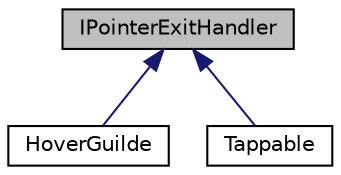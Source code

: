 digraph "IPointerExitHandler"
{
 // INTERACTIVE_SVG=YES
 // LATEX_PDF_SIZE
  edge [fontname="Helvetica",fontsize="10",labelfontname="Helvetica",labelfontsize="10"];
  node [fontname="Helvetica",fontsize="10",shape=record];
  Node1 [label="IPointerExitHandler",height=0.2,width=0.4,color="black", fillcolor="grey75", style="filled", fontcolor="black",tooltip=" "];
  Node1 -> Node2 [dir="back",color="midnightblue",fontsize="10",style="solid",fontname="Helvetica"];
  Node2 [label="HoverGuilde",height=0.2,width=0.4,color="black", fillcolor="white", style="filled",URL="$class_hover_guilde.html",tooltip=" "];
  Node1 -> Node3 [dir="back",color="midnightblue",fontsize="10",style="solid",fontname="Helvetica"];
  Node3 [label="Tappable",height=0.2,width=0.4,color="black", fillcolor="white", style="filled",URL="$class_tappable.html",tooltip=" "];
}
